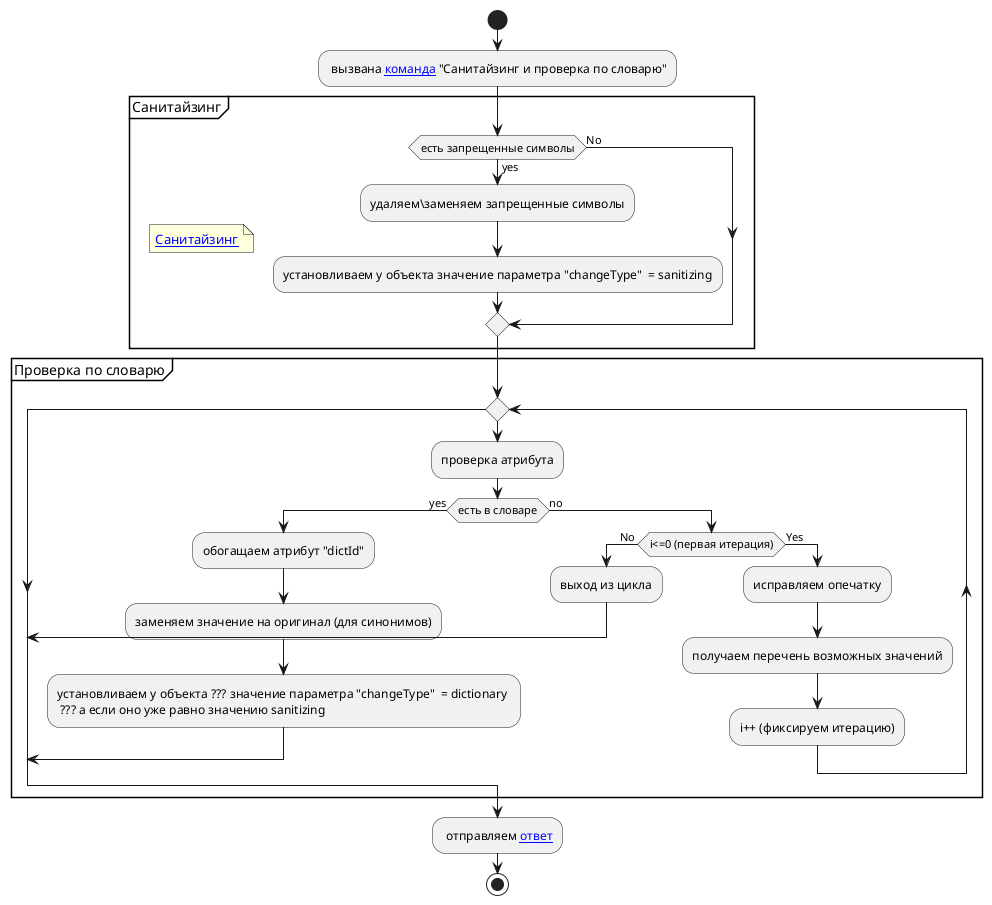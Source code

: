 @startuml
!$API_LINK = "https://space."
!$SAN_AL_LINK = "https://space."
!$SAN_AL_NAME = "Санитайзинг"
!$RESP_LINK = "https://space."
start
 : вызвана [[!$API_LINK команда]] "Санитайзинг и проверка по словарю";
group Санитайзинг
note
[[$SAN_AL_LINK $SAN_AL_NAME]]
end note

if (есть запрещенные символы) then (yes)
  :удаляем\заменяем запрещенные символы;
  :установливаем у объекта значение параметра "changeType"  = sanitizing;
else (No)
endif
end group
group Проверка по словарю

while ( )
  :проверка атрибута;
  if (есть в словаре) then  (yes)
    :обогащаем атрибут "dictId";
    :заменяем значение на оригинал (для синонимов);
    :установливаем у объекта ??? значение параметра "changeType"  = dictionary \n ??? а если оно уже равно значению sanitizing ;
break
else (no)

if (i<=0 (первая итерация)) then (No )
  :выход из цикла;
  break
  else (Yes)
  :исправляем опечатку;
  :получаем перечень возможных значений;
  :i++ (фиксируем итерацию);

 endif

endif
 endwhile ( )

end group

 : отправляем [[$RESP_LINK ответ]];
stop
@enduml